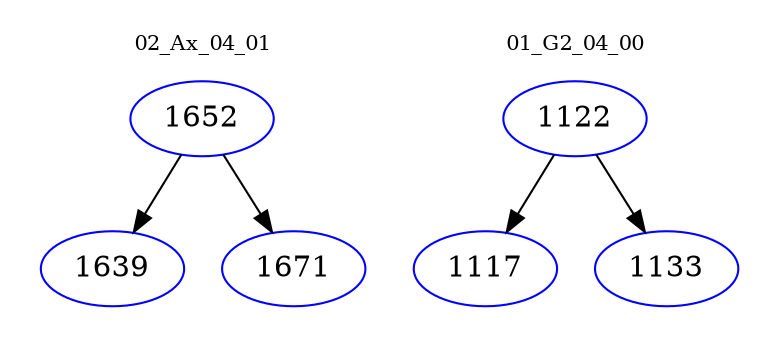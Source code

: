 digraph{
subgraph cluster_0 {
color = white
label = "02_Ax_04_01";
fontsize=10;
T0_1652 [label="1652", color="blue"]
T0_1652 -> T0_1639 [color="black"]
T0_1639 [label="1639", color="blue"]
T0_1652 -> T0_1671 [color="black"]
T0_1671 [label="1671", color="blue"]
}
subgraph cluster_1 {
color = white
label = "01_G2_04_00";
fontsize=10;
T1_1122 [label="1122", color="blue"]
T1_1122 -> T1_1117 [color="black"]
T1_1117 [label="1117", color="blue"]
T1_1122 -> T1_1133 [color="black"]
T1_1133 [label="1133", color="blue"]
}
}
